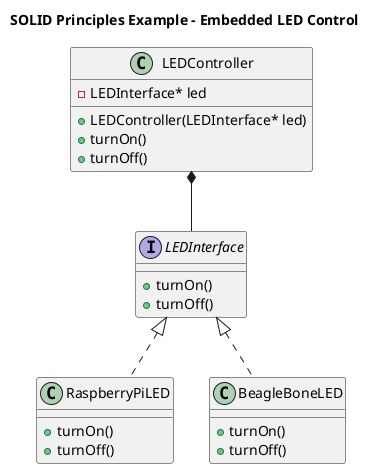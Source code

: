 @startuml solid
title SOLID Principles Example - Embedded LED Control

interface LEDInterface {
  + turnOn()
  + turnOff()
}

class RaspberryPiLED {
  + turnOn()
  + turnOff()
}

class BeagleBoneLED {
  + turnOn()
  + turnOff()
}

class LEDController {
  - LEDInterface* led
  + LEDController(LEDInterface* led)
  + turnOn()
  + turnOff()
}

LEDInterface <|.. RaspberryPiLED
LEDInterface <|.. BeagleBoneLED
LEDController *-- LEDInterface

@enduml
